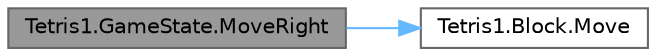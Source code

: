 digraph "Tetris1.GameState.MoveRight"
{
 // LATEX_PDF_SIZE
  bgcolor="transparent";
  edge [fontname=Helvetica,fontsize=10,labelfontname=Helvetica,labelfontsize=10];
  node [fontname=Helvetica,fontsize=10,shape=box,height=0.2,width=0.4];
  rankdir="LR";
  Node1 [id="Node000001",label="Tetris1.GameState.MoveRight",height=0.2,width=0.4,color="gray40", fillcolor="grey60", style="filled", fontcolor="black",tooltip=" "];
  Node1 -> Node2 [id="edge1_Node000001_Node000002",color="steelblue1",style="solid",tooltip=" "];
  Node2 [id="Node000002",label="Tetris1.Block.Move",height=0.2,width=0.4,color="grey40", fillcolor="white", style="filled",URL="$class_tetris1_1_1_block.html#ab161bff6de27d89d35e34a982370d2b3",tooltip=" "];
}
